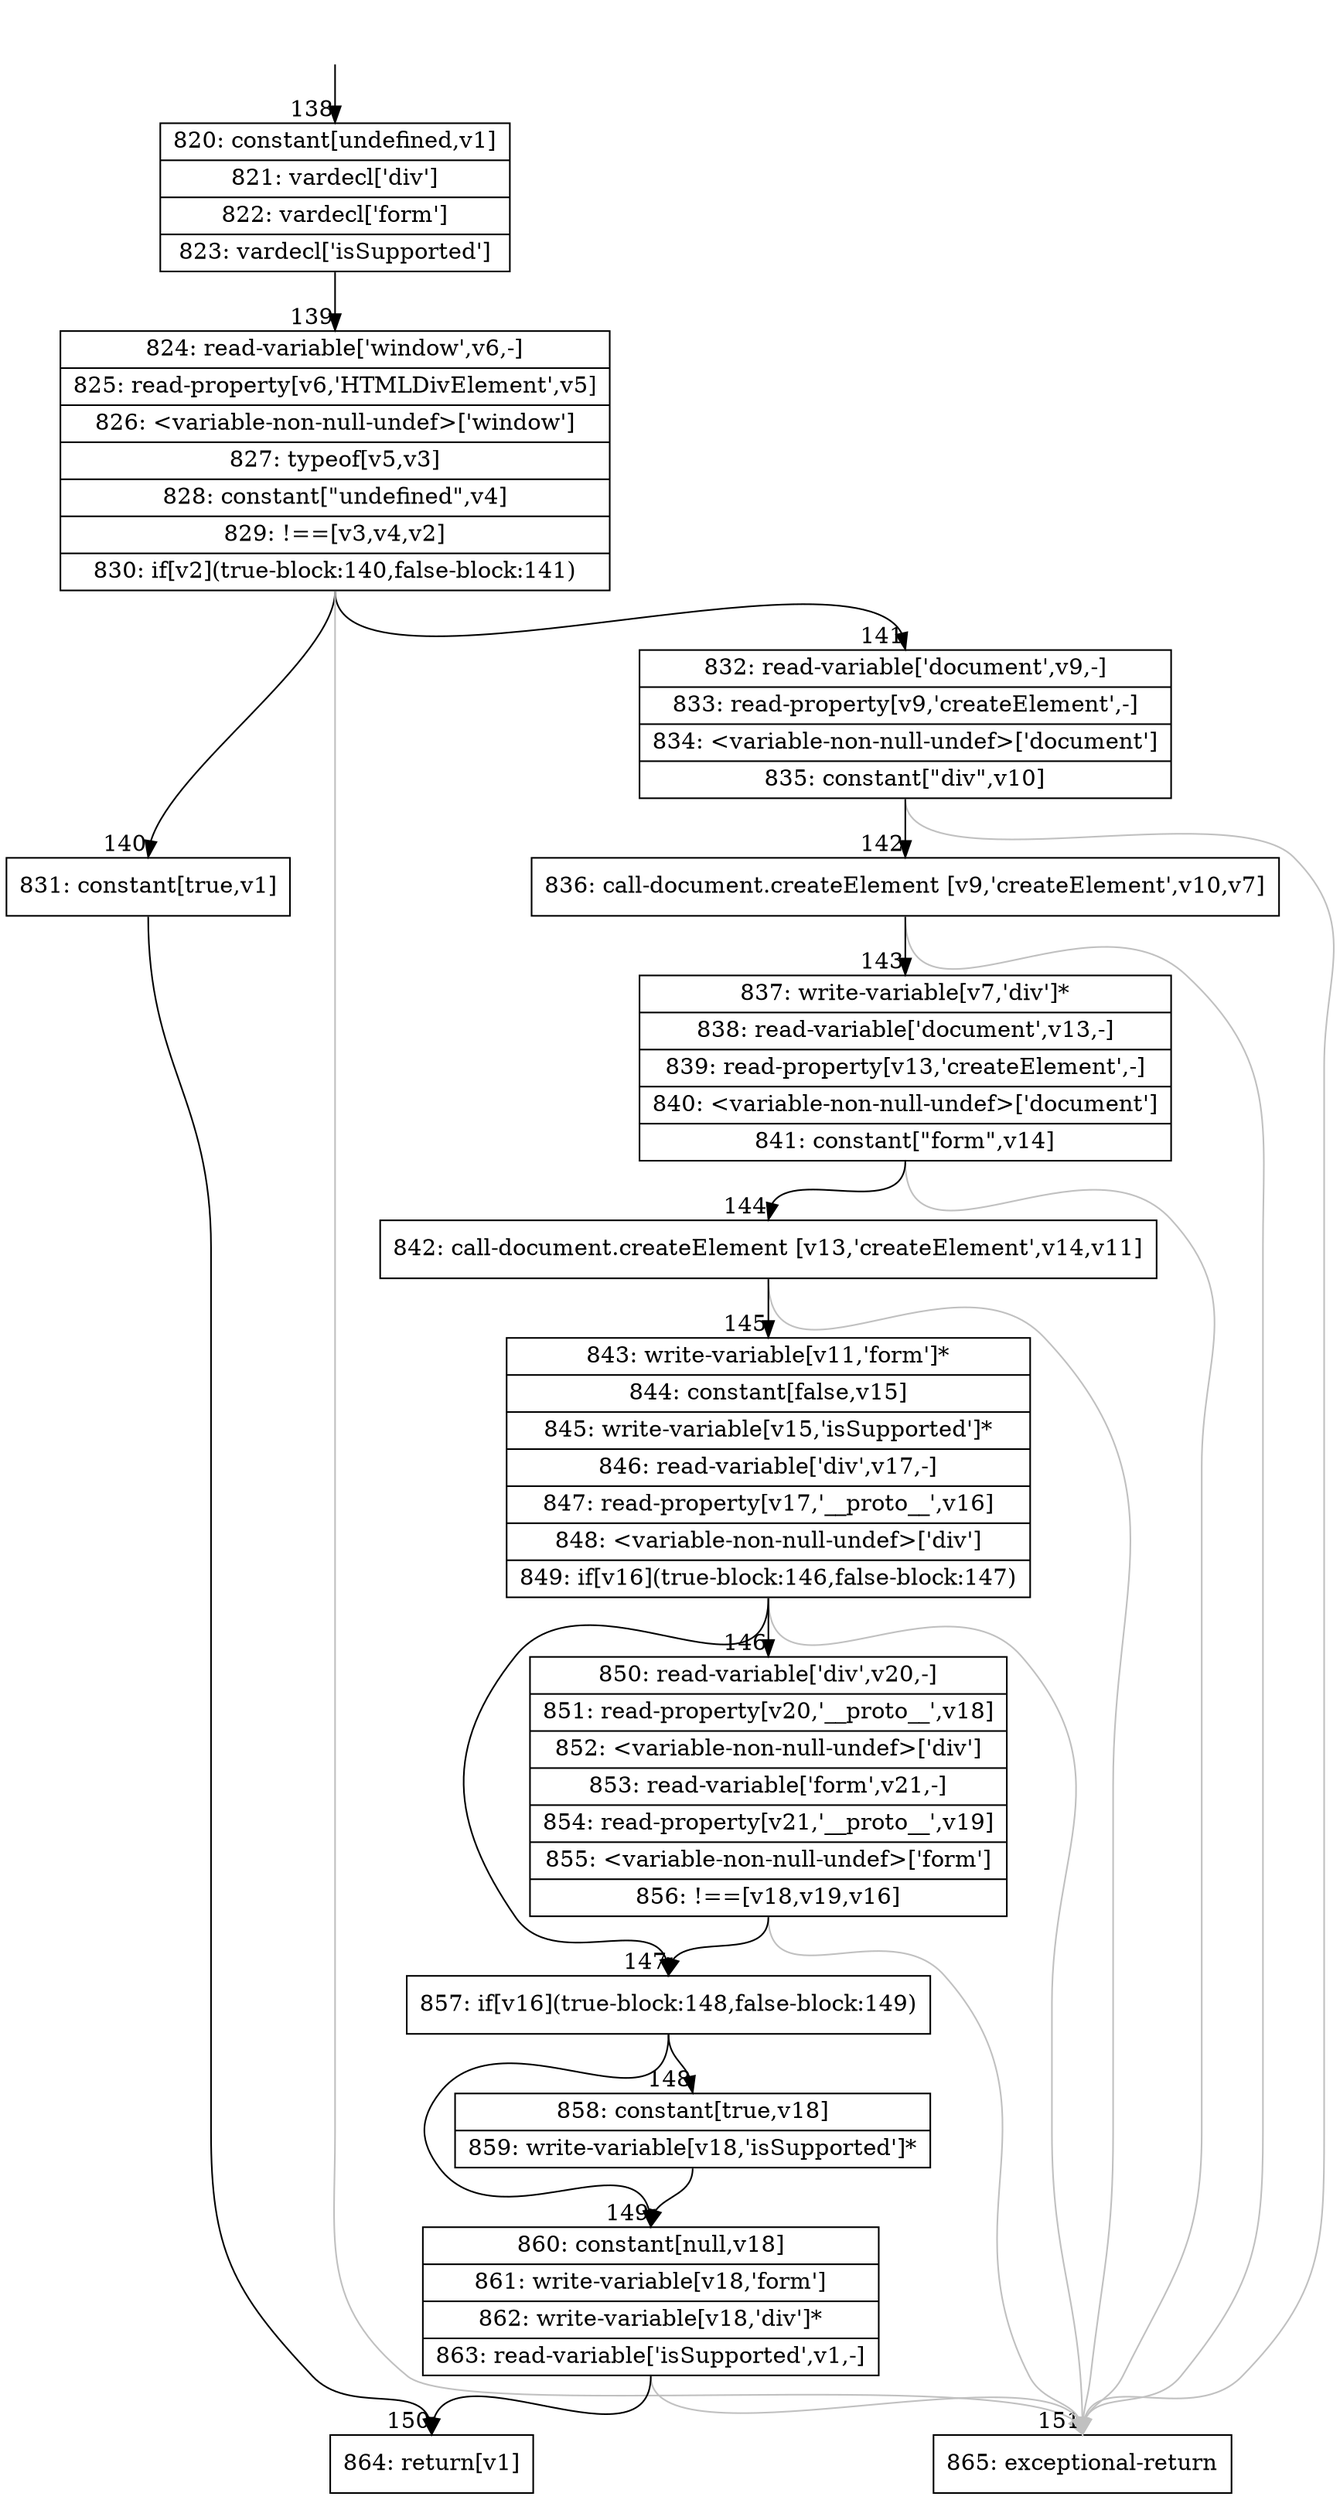 digraph {
rankdir="TD"
BB_entry3[shape=none,label=""];
BB_entry3 -> BB138 [tailport=s, headport=n, headlabel="    138"]
BB138 [shape=record label="{820: constant[undefined,v1]|821: vardecl['div']|822: vardecl['form']|823: vardecl['isSupported']}" ] 
BB138 -> BB139 [tailport=s, headport=n, headlabel="      139"]
BB139 [shape=record label="{824: read-variable['window',v6,-]|825: read-property[v6,'HTMLDivElement',v5]|826: \<variable-non-null-undef\>['window']|827: typeof[v5,v3]|828: constant[\"undefined\",v4]|829: !==[v3,v4,v2]|830: if[v2](true-block:140,false-block:141)}" ] 
BB139 -> BB140 [tailport=s, headport=n, headlabel="      140"]
BB139 -> BB141 [tailport=s, headport=n, headlabel="      141"]
BB139 -> BB151 [tailport=s, headport=n, color=gray, headlabel="      151"]
BB140 [shape=record label="{831: constant[true,v1]}" ] 
BB140 -> BB150 [tailport=s, headport=n, headlabel="      150"]
BB141 [shape=record label="{832: read-variable['document',v9,-]|833: read-property[v9,'createElement',-]|834: \<variable-non-null-undef\>['document']|835: constant[\"div\",v10]}" ] 
BB141 -> BB142 [tailport=s, headport=n, headlabel="      142"]
BB141 -> BB151 [tailport=s, headport=n, color=gray]
BB142 [shape=record label="{836: call-document.createElement [v9,'createElement',v10,v7]}" ] 
BB142 -> BB143 [tailport=s, headport=n, headlabel="      143"]
BB142 -> BB151 [tailport=s, headport=n, color=gray]
BB143 [shape=record label="{837: write-variable[v7,'div']*|838: read-variable['document',v13,-]|839: read-property[v13,'createElement',-]|840: \<variable-non-null-undef\>['document']|841: constant[\"form\",v14]}" ] 
BB143 -> BB144 [tailport=s, headport=n, headlabel="      144"]
BB143 -> BB151 [tailport=s, headport=n, color=gray]
BB144 [shape=record label="{842: call-document.createElement [v13,'createElement',v14,v11]}" ] 
BB144 -> BB145 [tailport=s, headport=n, headlabel="      145"]
BB144 -> BB151 [tailport=s, headport=n, color=gray]
BB145 [shape=record label="{843: write-variable[v11,'form']*|844: constant[false,v15]|845: write-variable[v15,'isSupported']*|846: read-variable['div',v17,-]|847: read-property[v17,'__proto__',v16]|848: \<variable-non-null-undef\>['div']|849: if[v16](true-block:146,false-block:147)}" ] 
BB145 -> BB147 [tailport=s, headport=n, headlabel="      147"]
BB145 -> BB146 [tailport=s, headport=n, headlabel="      146"]
BB145 -> BB151 [tailport=s, headport=n, color=gray]
BB146 [shape=record label="{850: read-variable['div',v20,-]|851: read-property[v20,'__proto__',v18]|852: \<variable-non-null-undef\>['div']|853: read-variable['form',v21,-]|854: read-property[v21,'__proto__',v19]|855: \<variable-non-null-undef\>['form']|856: !==[v18,v19,v16]}" ] 
BB146 -> BB147 [tailport=s, headport=n]
BB146 -> BB151 [tailport=s, headport=n, color=gray]
BB147 [shape=record label="{857: if[v16](true-block:148,false-block:149)}" ] 
BB147 -> BB148 [tailport=s, headport=n, headlabel="      148"]
BB147 -> BB149 [tailport=s, headport=n, headlabel="      149"]
BB148 [shape=record label="{858: constant[true,v18]|859: write-variable[v18,'isSupported']*}" ] 
BB148 -> BB149 [tailport=s, headport=n]
BB149 [shape=record label="{860: constant[null,v18]|861: write-variable[v18,'form']|862: write-variable[v18,'div']*|863: read-variable['isSupported',v1,-]}" ] 
BB149 -> BB150 [tailport=s, headport=n]
BB149 -> BB151 [tailport=s, headport=n, color=gray]
BB150 [shape=record label="{864: return[v1]}" ] 
BB151 [shape=record label="{865: exceptional-return}" ] 
//#$~ 48
}
